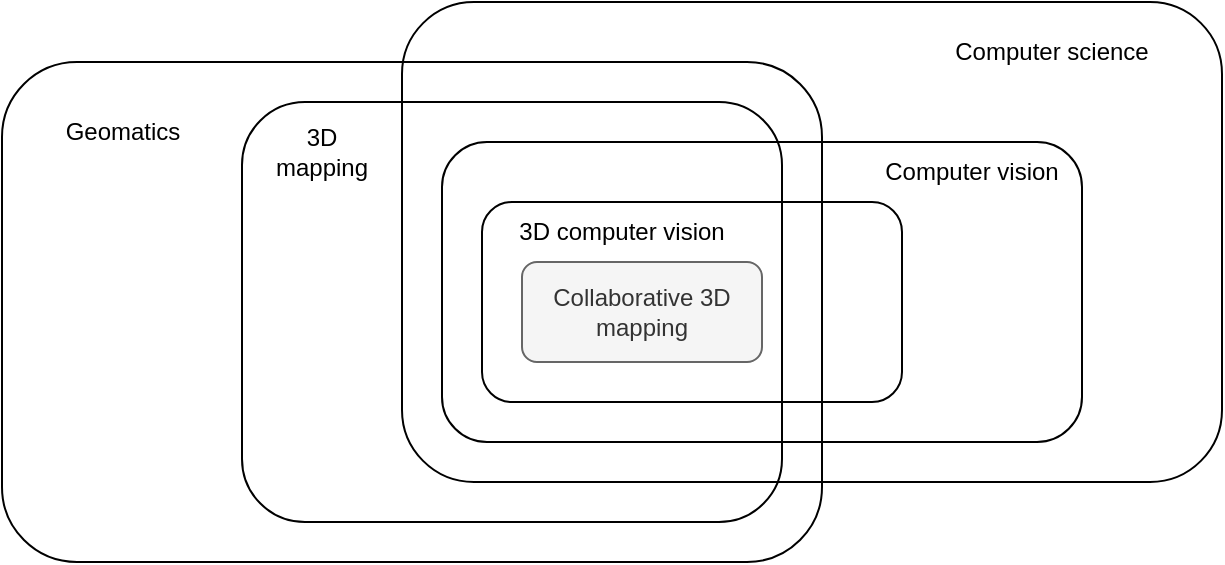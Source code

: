 <mxfile version="20.2.3" type="device"><diagram id="Lyk1c71v9Q2GXNdoJccY" name="Page-1"><mxGraphModel dx="1360" dy="905" grid="1" gridSize="10" guides="1" tooltips="1" connect="1" arrows="1" fold="1" page="1" pageScale="1" pageWidth="827" pageHeight="1169" math="0" shadow="0"><root><mxCell id="0"/><mxCell id="1" parent="0"/><mxCell id="XunmGe7Jw8VqIBm8Cwud-3" value="" style="rounded=1;whiteSpace=wrap;html=1;fillColor=none;" parent="1" vertex="1"><mxGeometry x="120" y="110" width="410" height="250" as="geometry"/></mxCell><mxCell id="XunmGe7Jw8VqIBm8Cwud-14" value="" style="rounded=1;whiteSpace=wrap;html=1;fillColor=none;" parent="1" vertex="1"><mxGeometry x="240" y="130" width="270" height="210" as="geometry"/></mxCell><mxCell id="XunmGe7Jw8VqIBm8Cwud-4" value="" style="rounded=1;whiteSpace=wrap;html=1;fillColor=none;" parent="1" vertex="1"><mxGeometry x="320" y="80" width="410" height="240" as="geometry"/></mxCell><mxCell id="XunmGe7Jw8VqIBm8Cwud-5" value="Geomatics" style="text;html=1;align=center;verticalAlign=middle;resizable=0;points=[];autosize=1;strokeColor=none;fillColor=none;" parent="1" vertex="1"><mxGeometry x="140" y="130" width="80" height="30" as="geometry"/></mxCell><mxCell id="XunmGe7Jw8VqIBm8Cwud-6" value="Computer science" style="text;html=1;strokeColor=none;fillColor=none;align=center;verticalAlign=middle;whiteSpace=wrap;rounded=0;" parent="1" vertex="1"><mxGeometry x="590" y="90" width="110" height="30" as="geometry"/></mxCell><mxCell id="XunmGe7Jw8VqIBm8Cwud-7" value="" style="rounded=1;whiteSpace=wrap;html=1;fillColor=none;" parent="1" vertex="1"><mxGeometry x="340" y="150" width="320" height="150" as="geometry"/></mxCell><mxCell id="XunmGe7Jw8VqIBm8Cwud-10" value="Computer vision" style="text;html=1;strokeColor=none;fillColor=none;align=center;verticalAlign=middle;whiteSpace=wrap;rounded=0;" parent="1" vertex="1"><mxGeometry x="560" y="150" width="90" height="30" as="geometry"/></mxCell><mxCell id="XunmGe7Jw8VqIBm8Cwud-11" value="" style="rounded=1;whiteSpace=wrap;html=1;fillColor=none;" parent="1" vertex="1"><mxGeometry x="360" y="180" width="210" height="100" as="geometry"/></mxCell><mxCell id="XunmGe7Jw8VqIBm8Cwud-12" value="3D computer vision" style="text;html=1;strokeColor=none;fillColor=none;align=center;verticalAlign=middle;whiteSpace=wrap;rounded=0;" parent="1" vertex="1"><mxGeometry x="370" y="180" width="120" height="30" as="geometry"/></mxCell><mxCell id="XunmGe7Jw8VqIBm8Cwud-13" value="Collaborative 3D mapping" style="rounded=1;whiteSpace=wrap;html=1;fillColor=#f5f5f5;strokeColor=#666666;fontColor=#333333;" parent="1" vertex="1"><mxGeometry x="380" y="210" width="120" height="50" as="geometry"/></mxCell><mxCell id="XunmGe7Jw8VqIBm8Cwud-15" value="3D mapping" style="text;html=1;strokeColor=none;fillColor=none;align=center;verticalAlign=middle;whiteSpace=wrap;rounded=0;" parent="1" vertex="1"><mxGeometry x="250" y="140" width="60" height="30" as="geometry"/></mxCell></root></mxGraphModel></diagram></mxfile>